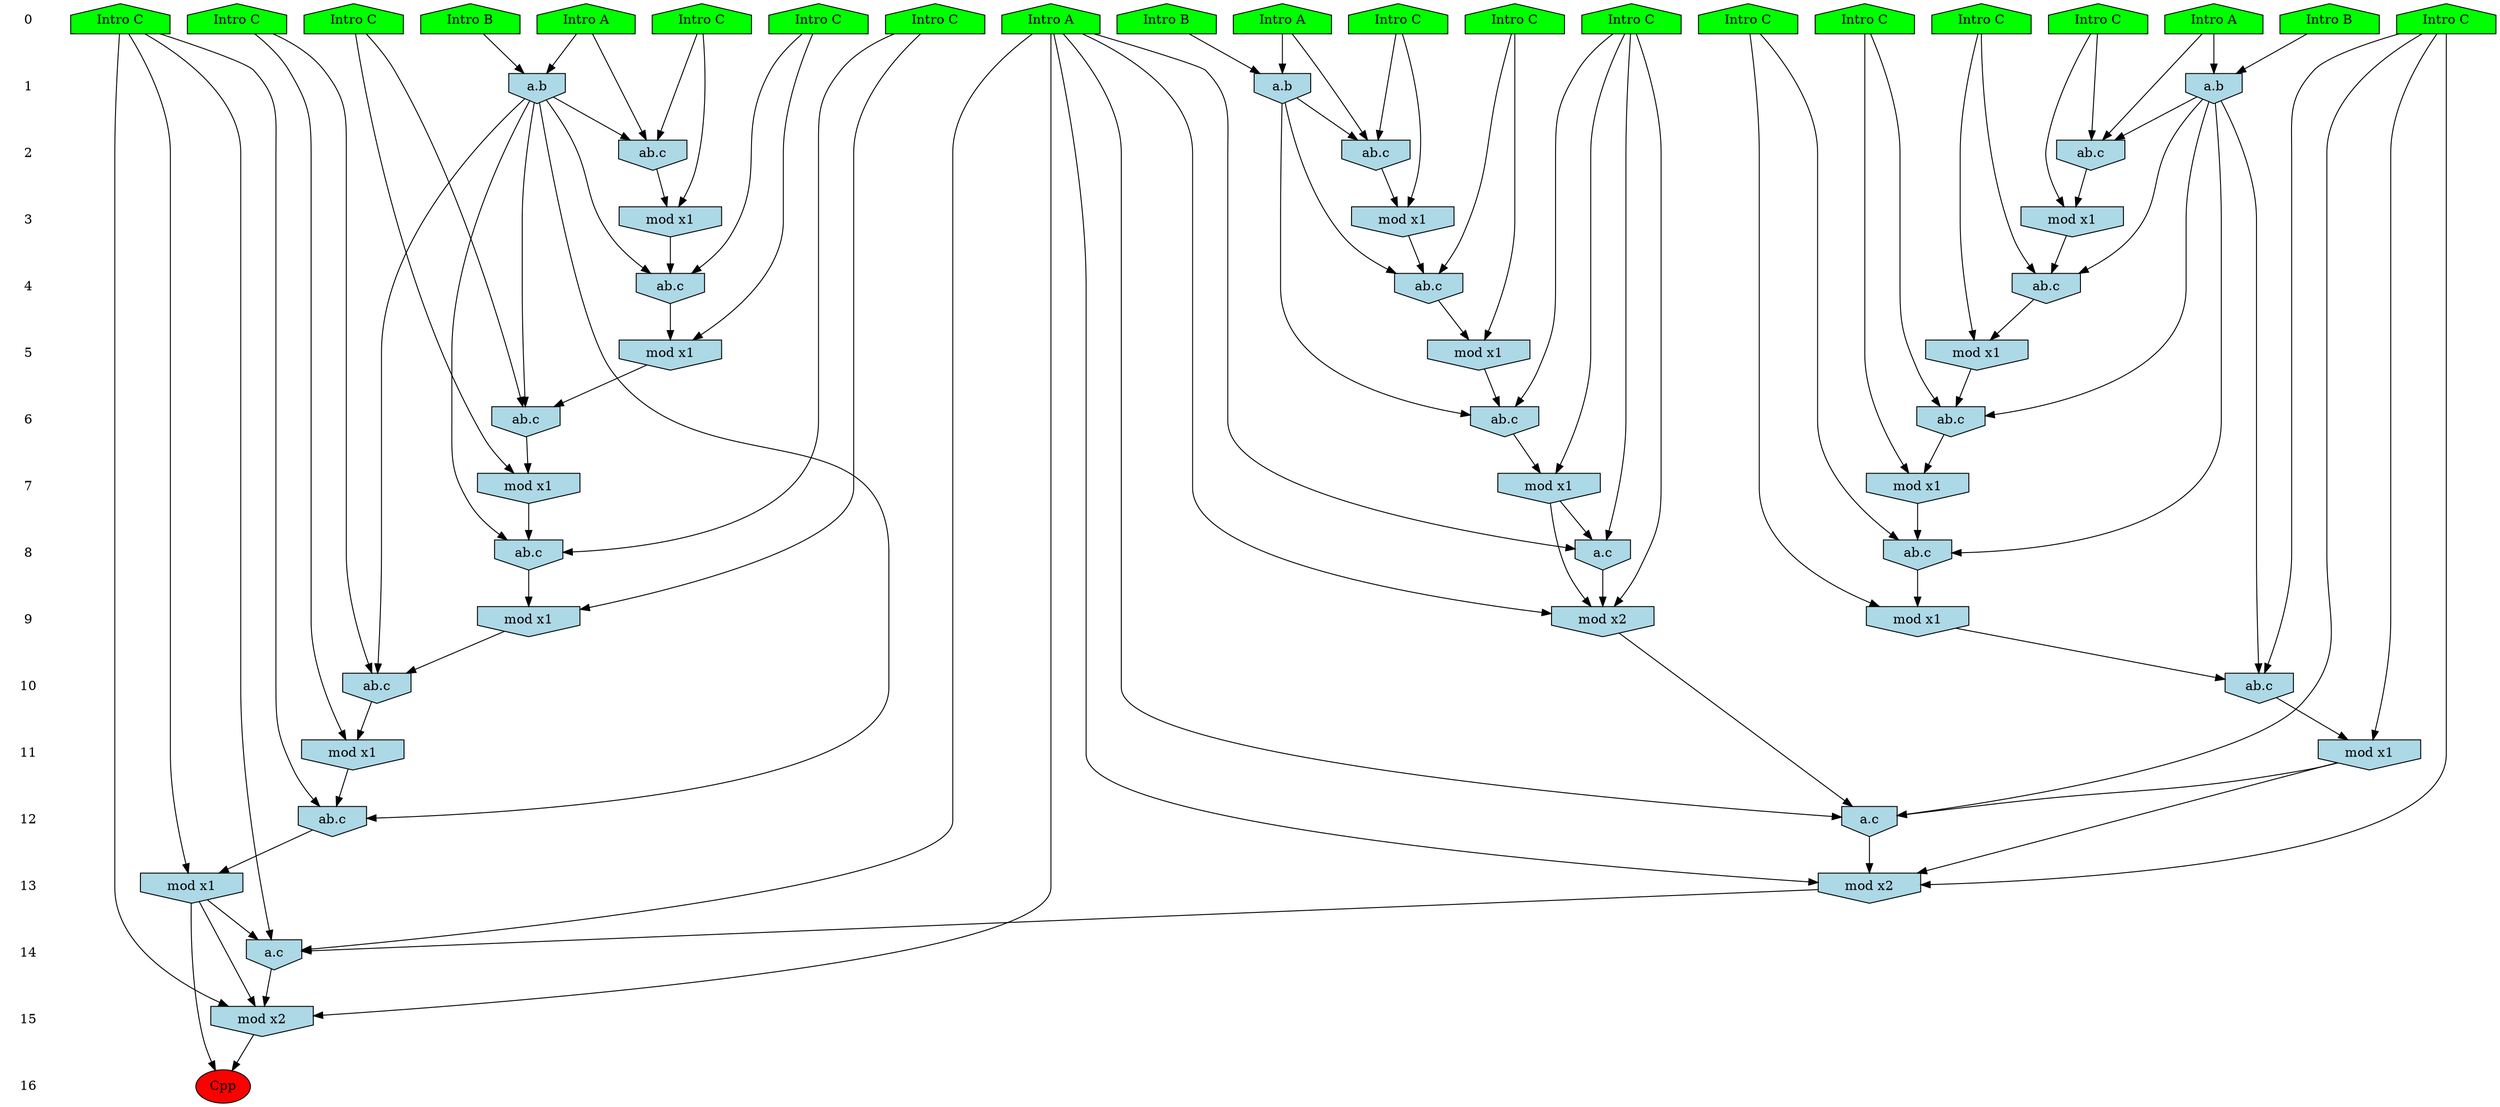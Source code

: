 /* Compression of 1 causal flows obtained in average at 1.862254E+01 t.u */
/* Compressed causal flows were: [3358] */
digraph G{
 ranksep=.5 ; 
{ rank = same ; "0" [shape=plaintext] ; node_1 [label ="Intro A", shape=house, style=filled, fillcolor=green] ;
node_2 [label ="Intro A", shape=house, style=filled, fillcolor=green] ;
node_3 [label ="Intro B", shape=house, style=filled, fillcolor=green] ;
node_4 [label ="Intro A", shape=house, style=filled, fillcolor=green] ;
node_5 [label ="Intro B", shape=house, style=filled, fillcolor=green] ;
node_6 [label ="Intro B", shape=house, style=filled, fillcolor=green] ;
node_7 [label ="Intro A", shape=house, style=filled, fillcolor=green] ;
node_8 [label ="Intro C", shape=house, style=filled, fillcolor=green] ;
node_9 [label ="Intro C", shape=house, style=filled, fillcolor=green] ;
node_10 [label ="Intro C", shape=house, style=filled, fillcolor=green] ;
node_11 [label ="Intro C", shape=house, style=filled, fillcolor=green] ;
node_12 [label ="Intro C", shape=house, style=filled, fillcolor=green] ;
node_13 [label ="Intro C", shape=house, style=filled, fillcolor=green] ;
node_14 [label ="Intro C", shape=house, style=filled, fillcolor=green] ;
node_15 [label ="Intro C", shape=house, style=filled, fillcolor=green] ;
node_16 [label ="Intro C", shape=house, style=filled, fillcolor=green] ;
node_17 [label ="Intro C", shape=house, style=filled, fillcolor=green] ;
node_18 [label ="Intro C", shape=house, style=filled, fillcolor=green] ;
node_19 [label ="Intro C", shape=house, style=filled, fillcolor=green] ;
node_20 [label ="Intro C", shape=house, style=filled, fillcolor=green] ;
node_21 [label ="Intro C", shape=house, style=filled, fillcolor=green] ;
}
{ rank = same ; "1" [shape=plaintext] ; node_22 [label="a.b", shape=invhouse, style=filled, fillcolor = lightblue] ;
node_24 [label="a.b", shape=invhouse, style=filled, fillcolor = lightblue] ;
node_26 [label="a.b", shape=invhouse, style=filled, fillcolor = lightblue] ;
}
{ rank = same ; "2" [shape=plaintext] ; node_23 [label="ab.c", shape=invhouse, style=filled, fillcolor = lightblue] ;
node_28 [label="ab.c", shape=invhouse, style=filled, fillcolor = lightblue] ;
node_31 [label="ab.c", shape=invhouse, style=filled, fillcolor = lightblue] ;
}
{ rank = same ; "3" [shape=plaintext] ; node_25 [label="mod x1", shape=invhouse, style=filled, fillcolor = lightblue] ;
node_30 [label="mod x1", shape=invhouse, style=filled, fillcolor = lightblue] ;
node_32 [label="mod x1", shape=invhouse, style=filled, fillcolor = lightblue] ;
}
{ rank = same ; "4" [shape=plaintext] ; node_27 [label="ab.c", shape=invhouse, style=filled, fillcolor = lightblue] ;
node_33 [label="ab.c", shape=invhouse, style=filled, fillcolor = lightblue] ;
node_35 [label="ab.c", shape=invhouse, style=filled, fillcolor = lightblue] ;
}
{ rank = same ; "5" [shape=plaintext] ; node_29 [label="mod x1", shape=invhouse, style=filled, fillcolor = lightblue] ;
node_34 [label="mod x1", shape=invhouse, style=filled, fillcolor = lightblue] ;
node_36 [label="mod x1", shape=invhouse, style=filled, fillcolor = lightblue] ;
}
{ rank = same ; "6" [shape=plaintext] ; node_37 [label="ab.c", shape=invhouse, style=filled, fillcolor = lightblue] ;
node_39 [label="ab.c", shape=invhouse, style=filled, fillcolor = lightblue] ;
node_43 [label="ab.c", shape=invhouse, style=filled, fillcolor = lightblue] ;
}
{ rank = same ; "7" [shape=plaintext] ; node_38 [label="mod x1", shape=invhouse, style=filled, fillcolor = lightblue] ;
node_40 [label="mod x1", shape=invhouse, style=filled, fillcolor = lightblue] ;
node_44 [label="mod x1", shape=invhouse, style=filled, fillcolor = lightblue] ;
}
{ rank = same ; "8" [shape=plaintext] ; node_41 [label="ab.c", shape=invhouse, style=filled, fillcolor = lightblue] ;
node_42 [label="a.c", shape=invhouse, style=filled, fillcolor = lightblue] ;
node_46 [label="ab.c", shape=invhouse, style=filled, fillcolor = lightblue] ;
}
{ rank = same ; "9" [shape=plaintext] ; node_45 [label="mod x1", shape=invhouse, style=filled, fillcolor = lightblue] ;
node_48 [label="mod x2", shape=invhouse, style=filled, fillcolor = lightblue] ;
node_49 [label="mod x1", shape=invhouse, style=filled, fillcolor = lightblue] ;
}
{ rank = same ; "10" [shape=plaintext] ; node_47 [label="ab.c", shape=invhouse, style=filled, fillcolor = lightblue] ;
node_50 [label="ab.c", shape=invhouse, style=filled, fillcolor = lightblue] ;
}
{ rank = same ; "11" [shape=plaintext] ; node_51 [label="mod x1", shape=invhouse, style=filled, fillcolor = lightblue] ;
node_53 [label="mod x1", shape=invhouse, style=filled, fillcolor = lightblue] ;
}
{ rank = same ; "12" [shape=plaintext] ; node_52 [label="ab.c", shape=invhouse, style=filled, fillcolor = lightblue] ;
node_54 [label="a.c", shape=invhouse, style=filled, fillcolor = lightblue] ;
}
{ rank = same ; "13" [shape=plaintext] ; node_55 [label="mod x1", shape=invhouse, style=filled, fillcolor = lightblue] ;
node_56 [label="mod x2", shape=invhouse, style=filled, fillcolor = lightblue] ;
}
{ rank = same ; "14" [shape=plaintext] ; node_57 [label="a.c", shape=invhouse, style=filled, fillcolor = lightblue] ;
}
{ rank = same ; "15" [shape=plaintext] ; node_58 [label="mod x2", shape=invhouse, style=filled, fillcolor = lightblue] ;
}
{ rank = same ; "16" [shape=plaintext] ; node_59 [label ="Cpp", style=filled, fillcolor=red] ;
}
"0" -> "1" [style="invis"]; 
"1" -> "2" [style="invis"]; 
"2" -> "3" [style="invis"]; 
"3" -> "4" [style="invis"]; 
"4" -> "5" [style="invis"]; 
"5" -> "6" [style="invis"]; 
"6" -> "7" [style="invis"]; 
"7" -> "8" [style="invis"]; 
"8" -> "9" [style="invis"]; 
"9" -> "10" [style="invis"]; 
"10" -> "11" [style="invis"]; 
"11" -> "12" [style="invis"]; 
"12" -> "13" [style="invis"]; 
"13" -> "14" [style="invis"]; 
"14" -> "15" [style="invis"]; 
"15" -> "16" [style="invis"]; 
node_2 -> node_22
node_3 -> node_22
node_2 -> node_23
node_13 -> node_23
node_22 -> node_23
node_1 -> node_24
node_5 -> node_24
node_13 -> node_25
node_23 -> node_25
node_6 -> node_26
node_7 -> node_26
node_16 -> node_27
node_22 -> node_27
node_25 -> node_27
node_7 -> node_28
node_8 -> node_28
node_26 -> node_28
node_16 -> node_29
node_27 -> node_29
node_8 -> node_30
node_28 -> node_30
node_1 -> node_31
node_12 -> node_31
node_24 -> node_31
node_12 -> node_32
node_31 -> node_32
node_19 -> node_33
node_24 -> node_33
node_32 -> node_33
node_19 -> node_34
node_33 -> node_34
node_15 -> node_35
node_26 -> node_35
node_30 -> node_35
node_15 -> node_36
node_35 -> node_36
node_18 -> node_37
node_24 -> node_37
node_34 -> node_37
node_18 -> node_38
node_37 -> node_38
node_17 -> node_39
node_26 -> node_39
node_36 -> node_39
node_17 -> node_40
node_39 -> node_40
node_11 -> node_41
node_24 -> node_41
node_38 -> node_41
node_4 -> node_42
node_17 -> node_42
node_40 -> node_42
node_14 -> node_43
node_22 -> node_43
node_29 -> node_43
node_14 -> node_44
node_43 -> node_44
node_11 -> node_45
node_41 -> node_45
node_9 -> node_46
node_22 -> node_46
node_44 -> node_46
node_20 -> node_47
node_24 -> node_47
node_45 -> node_47
node_4 -> node_48
node_17 -> node_48
node_40 -> node_48
node_42 -> node_48
node_9 -> node_49
node_46 -> node_49
node_21 -> node_50
node_22 -> node_50
node_49 -> node_50
node_21 -> node_51
node_50 -> node_51
node_10 -> node_52
node_22 -> node_52
node_51 -> node_52
node_20 -> node_53
node_47 -> node_53
node_4 -> node_54
node_20 -> node_54
node_48 -> node_54
node_53 -> node_54
node_10 -> node_55
node_52 -> node_55
node_4 -> node_56
node_20 -> node_56
node_53 -> node_56
node_54 -> node_56
node_4 -> node_57
node_10 -> node_57
node_55 -> node_57
node_56 -> node_57
node_4 -> node_58
node_10 -> node_58
node_55 -> node_58
node_57 -> node_58
node_55 -> node_59
node_58 -> node_59
}
/*
 Dot generation time: 0.000234
*/
